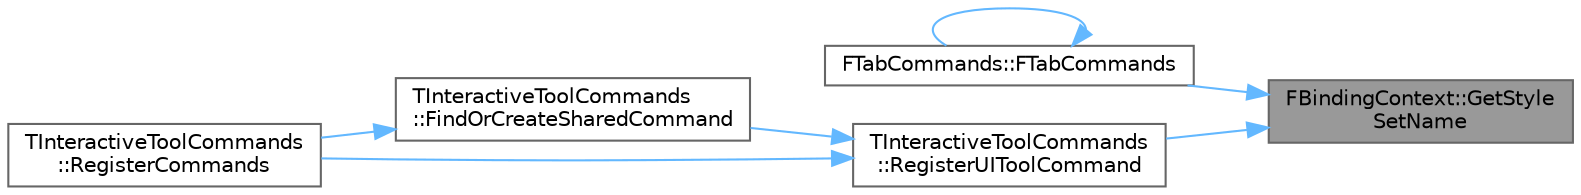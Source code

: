 digraph "FBindingContext::GetStyleSetName"
{
 // INTERACTIVE_SVG=YES
 // LATEX_PDF_SIZE
  bgcolor="transparent";
  edge [fontname=Helvetica,fontsize=10,labelfontname=Helvetica,labelfontsize=10];
  node [fontname=Helvetica,fontsize=10,shape=box,height=0.2,width=0.4];
  rankdir="RL";
  Node1 [id="Node000001",label="FBindingContext::GetStyle\lSetName",height=0.2,width=0.4,color="gray40", fillcolor="grey60", style="filled", fontcolor="black",tooltip=" "];
  Node1 -> Node2 [id="edge1_Node000001_Node000002",dir="back",color="steelblue1",style="solid",tooltip=" "];
  Node2 [id="Node000002",label="FTabCommands::FTabCommands",height=0.2,width=0.4,color="grey40", fillcolor="white", style="filled",URL="$de/dae/classFTabCommands.html#aaadb4c74e4a6085452b8f5552d463303",tooltip=" "];
  Node2 -> Node2 [id="edge2_Node000002_Node000002",dir="back",color="steelblue1",style="solid",tooltip=" "];
  Node1 -> Node3 [id="edge3_Node000001_Node000003",dir="back",color="steelblue1",style="solid",tooltip=" "];
  Node3 [id="Node000003",label="TInteractiveToolCommands\l::RegisterUIToolCommand",height=0.2,width=0.4,color="grey40", fillcolor="white", style="filled",URL="$df/db3/classTInteractiveToolCommands.html#ab7e9086ae1419a0194bba788ae4f37a3",tooltip="Utility function that registeres a Tool Aciton as a UICommand."];
  Node3 -> Node4 [id="edge4_Node000003_Node000004",dir="back",color="steelblue1",style="solid",tooltip=" "];
  Node4 [id="Node000004",label="TInteractiveToolCommands\l::FindOrCreateSharedCommand",height=0.2,width=0.4,color="grey40", fillcolor="white", style="filled",URL="$df/db3/classTInteractiveToolCommands.html#a1c20137c56227cea9a8c8c0fcaaf3ef1",tooltip="Find or Create a UICommand for a standard Tool Action, that will be shared across Tools."];
  Node4 -> Node5 [id="edge5_Node000004_Node000005",dir="back",color="steelblue1",style="solid",tooltip=" "];
  Node5 [id="Node000005",label="TInteractiveToolCommands\l::RegisterCommands",height=0.2,width=0.4,color="grey40", fillcolor="white", style="filled",URL="$df/db3/classTInteractiveToolCommands.html#a5c4b9084ff88357556de57dec117e0ce",tooltip="Initialize commands."];
  Node3 -> Node5 [id="edge6_Node000003_Node000005",dir="back",color="steelblue1",style="solid",tooltip=" "];
}
